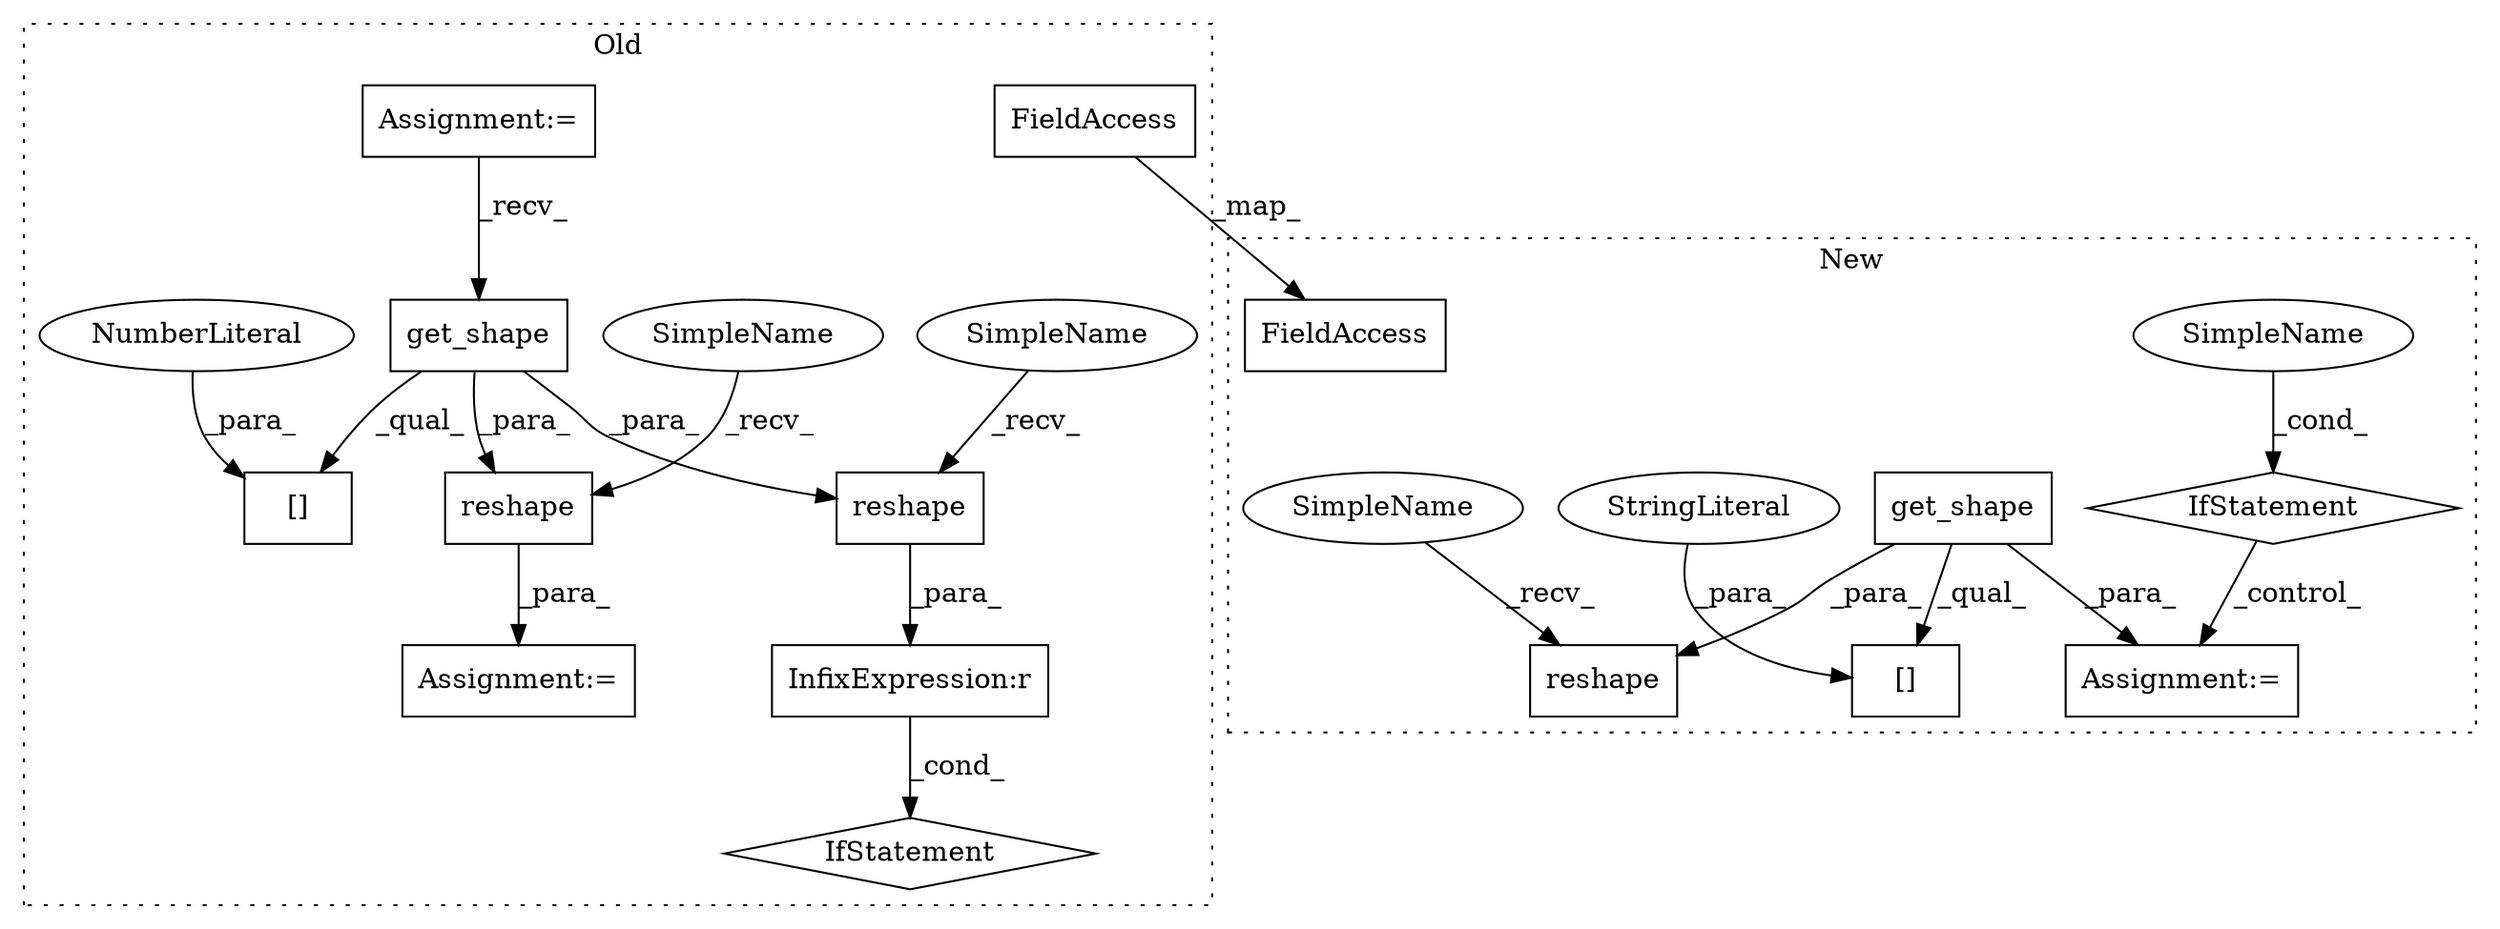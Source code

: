 digraph G {
subgraph cluster0 {
1 [label="reshape" a="32" s="1749,1794" l="8,1" shape="box"];
4 [label="Assignment:=" a="7" s="1737" l="1" shape="box"];
6 [label="Assignment:=" a="7" s="1521" l="12" shape="box"];
7 [label="get_shape" a="32" s="1697" l="11" shape="box"];
8 [label="[]" a="2" s="1684,1710" l="25,1" shape="box"];
9 [label="NumberLiteral" a="34" s="1709" l="1" shape="ellipse"];
11 [label="IfStatement" a="25" s="2638" l="3" shape="diamond"];
12 [label="reshape" a="32" s="1859,1902" l="8,1" shape="box"];
16 [label="FieldAccess" a="22" s="2473" l="13" shape="box"];
18 [label="InfixExpression:r" a="27" s="2629" l="4" shape="box"];
20 [label="SimpleName" a="42" s="1848" l="10" shape="ellipse"];
21 [label="SimpleName" a="42" s="1738" l="10" shape="ellipse"];
label = "Old";
style="dotted";
}
subgraph cluster1 {
2 [label="get_shape" a="32" s="2344" l="11" shape="box"];
3 [label="Assignment:=" a="7" s="2713" l="1" shape="box"];
5 [label="[]" a="2" s="2337,2384" l="29,1" shape="box"];
10 [label="IfStatement" a="25" s="2667,2689" l="4,2" shape="diamond"];
13 [label="SimpleName" a="42" s="" l="" shape="ellipse"];
14 [label="reshape" a="32" s="2476,2513" l="8,1" shape="box"];
15 [label="FieldAccess" a="22" s="2270" l="13" shape="box"];
17 [label="StringLiteral" a="45" s="2366" l="18" shape="ellipse"];
19 [label="SimpleName" a="42" s="2465" l="10" shape="ellipse"];
label = "New";
style="dotted";
}
1 -> 4 [label="_para_"];
2 -> 5 [label="_qual_"];
2 -> 3 [label="_para_"];
2 -> 14 [label="_para_"];
6 -> 7 [label="_recv_"];
7 -> 8 [label="_qual_"];
7 -> 1 [label="_para_"];
7 -> 12 [label="_para_"];
9 -> 8 [label="_para_"];
10 -> 3 [label="_control_"];
12 -> 18 [label="_para_"];
13 -> 10 [label="_cond_"];
16 -> 15 [label="_map_"];
17 -> 5 [label="_para_"];
18 -> 11 [label="_cond_"];
19 -> 14 [label="_recv_"];
20 -> 12 [label="_recv_"];
21 -> 1 [label="_recv_"];
}